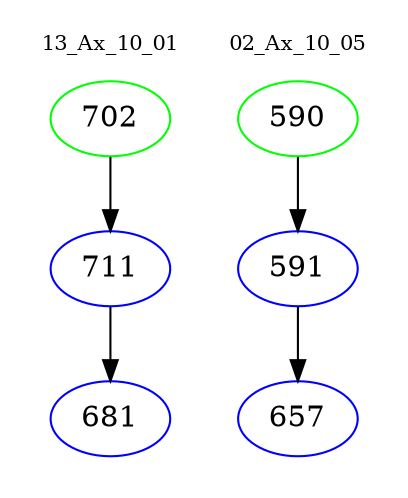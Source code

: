 digraph{
subgraph cluster_0 {
color = white
label = "13_Ax_10_01";
fontsize=10;
T0_702 [label="702", color="green"]
T0_702 -> T0_711 [color="black"]
T0_711 [label="711", color="blue"]
T0_711 -> T0_681 [color="black"]
T0_681 [label="681", color="blue"]
}
subgraph cluster_1 {
color = white
label = "02_Ax_10_05";
fontsize=10;
T1_590 [label="590", color="green"]
T1_590 -> T1_591 [color="black"]
T1_591 [label="591", color="blue"]
T1_591 -> T1_657 [color="black"]
T1_657 [label="657", color="blue"]
}
}

